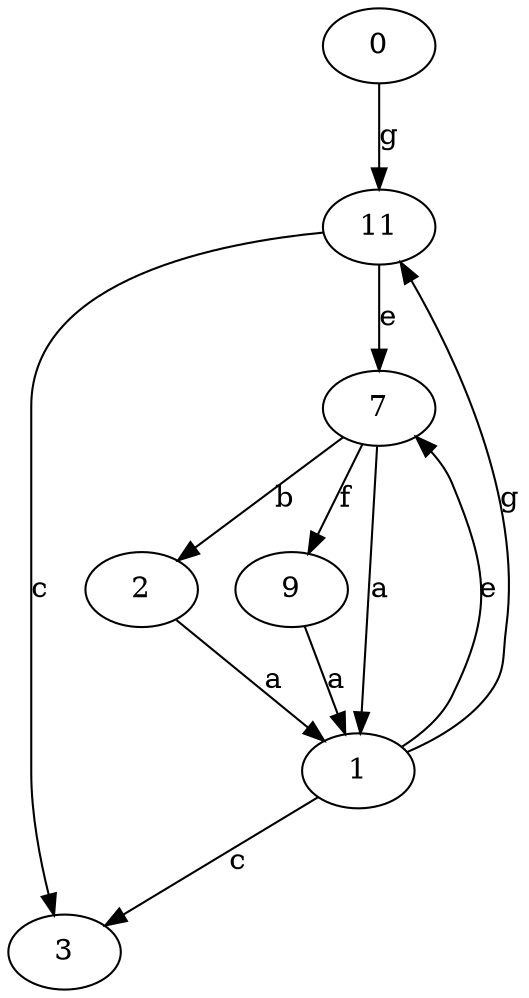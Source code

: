 strict digraph  {
0;
1;
2;
3;
7;
9;
11;
0 -> 11  [label=g];
1 -> 3  [label=c];
1 -> 7  [label=e];
1 -> 11  [label=g];
2 -> 1  [label=a];
7 -> 1  [label=a];
7 -> 2  [label=b];
7 -> 9  [label=f];
9 -> 1  [label=a];
11 -> 3  [label=c];
11 -> 7  [label=e];
}
